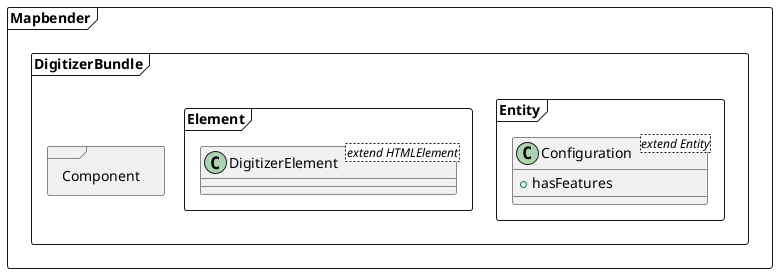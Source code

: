 @startuml

package Mapbender <<Frame>> {
  package DigitizerBundle <<Frame>> {
    package Entity <<Frame>> {
      class Configuration <extend Entity> {
         + hasFeatures
      }
    }
    package Component <<Frame>> {
    }
    package Element <<Frame>> {
      class DigitizerElement <extend HTMLElement> {
      }
    }
  }

}

@enduml